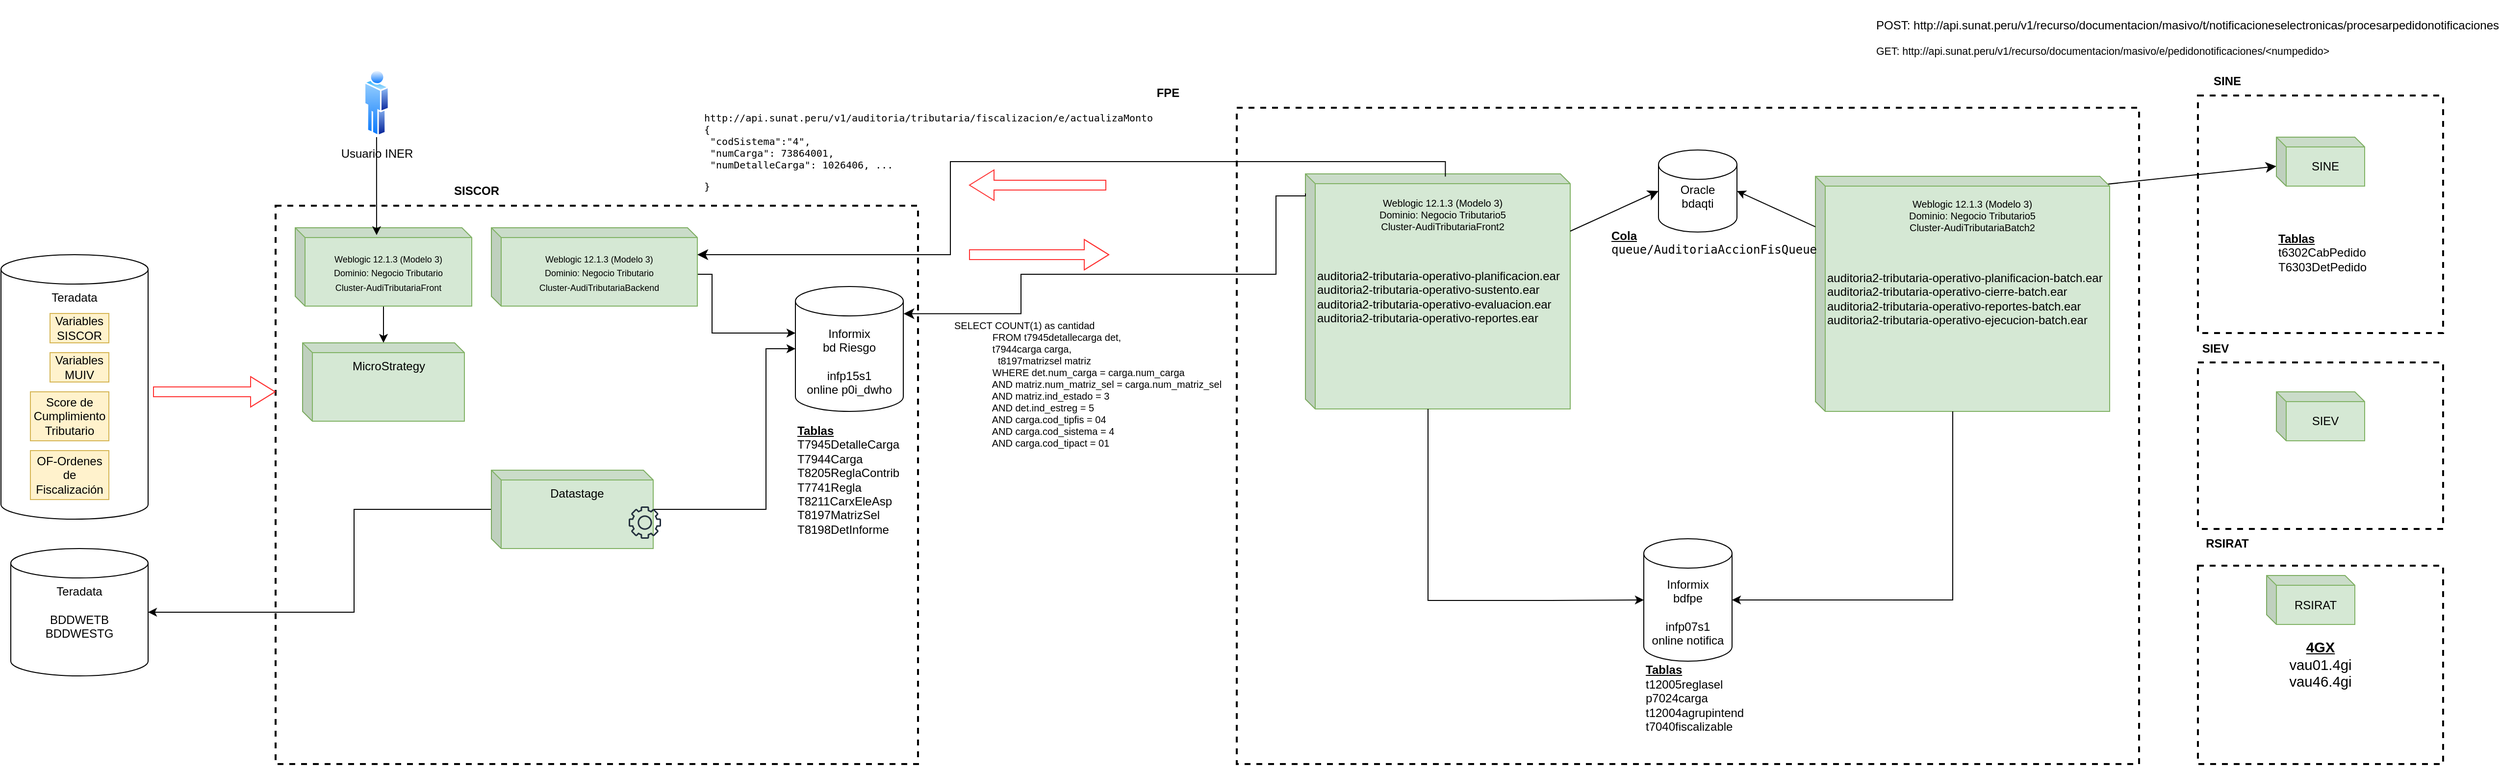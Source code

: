 <mxfile version="24.4.8" type="github">
  <diagram name="Página-1" id="nPnS-npcXqcOk9-AM_7p">
    <mxGraphModel dx="2501" dy="1933" grid="1" gridSize="10" guides="1" tooltips="1" connect="1" arrows="1" fold="1" page="1" pageScale="1" pageWidth="827" pageHeight="1169" math="0" shadow="0">
      <root>
        <mxCell id="0" />
        <mxCell id="1" parent="0" />
        <mxCell id="e_DzQCpD5upc4EDRTpxR-34" value="" style="rounded=0;whiteSpace=wrap;html=1;dashed=1;fillColor=none;strokeWidth=2;" parent="1" vertex="1">
          <mxGeometry x="1100" y="-210" width="920" height="670" as="geometry" />
        </mxCell>
        <mxCell id="hk-cd0pmr9pBPQPgSmE_-25" value="&lt;pre style=&quot;font-size: 10px;&quot; class=&quot;code highlight&quot; lang=&quot;java&quot;&gt;&lt;span style=&quot;font-size: 10px;&quot; id=&quot;LC620&quot; class=&quot;line&quot; lang=&quot;java&quot;&gt;&lt;span style=&quot;font-size: 10px;&quot; class=&quot;cm&quot;&gt;http://api.sunat.peru/v1/auditoria/tributaria/fiscalizacion/e/actualizaMonto&lt;/span&gt;&lt;/span&gt;&lt;br style=&quot;font-size: 10px;&quot;&gt;&lt;span style=&quot;font-size: 10px;&quot; id=&quot;LC623&quot; class=&quot;line&quot; lang=&quot;java&quot;&gt;&lt;span style=&quot;font-size: 10px;&quot; class=&quot;cm&quot;&gt;{&lt;/span&gt;&lt;/span&gt;&lt;br style=&quot;font-size: 10px;&quot;&gt;&lt;span style=&quot;font-size: 10px;&quot; id=&quot;LC624&quot; class=&quot;line&quot; lang=&quot;java&quot;&gt;&lt;span style=&quot;font-size: 10px;&quot; class=&quot;cm&quot;&gt; &quot;codSistema&quot;:&quot;4&quot;,&lt;/span&gt;&lt;/span&gt;&lt;br style=&quot;font-size: 10px;&quot;&gt;&lt;span style=&quot;font-size: 10px;&quot; id=&quot;LC625&quot; class=&quot;line&quot; lang=&quot;java&quot;&gt;&lt;span style=&quot;font-size: 10px;&quot; class=&quot;cm&quot;&gt; &quot;numCarga&quot;: 73864001,&lt;/span&gt;&lt;/span&gt;&lt;br style=&quot;font-size: 10px;&quot;&gt;&lt;span style=&quot;font-size: 10px;&quot; id=&quot;LC626&quot; class=&quot;line&quot; lang=&quot;java&quot;&gt;&lt;span style=&quot;font-size: 10px;&quot; class=&quot;cm&quot;&gt; &quot;numDetalleCarga&quot;: 1026406, ...&lt;/span&gt;&lt;/span&gt;&lt;/pre&gt;&lt;pre style=&quot;font-size: 10px;&quot; class=&quot;code highlight&quot; lang=&quot;java&quot;&gt;}&lt;/pre&gt;&lt;pre style=&quot;font-size: 10px;&quot; class=&quot;code highlight&quot; lang=&quot;java&quot;&gt;&lt;br style=&quot;font-size: 10px;&quot;&gt;&lt;/pre&gt;" style="text;whiteSpace=wrap;html=1;fontSize=10;" parent="1" vertex="1">
          <mxGeometry x="555" y="-222.5" width="515" height="105" as="geometry" />
        </mxCell>
        <mxCell id="hk-cd0pmr9pBPQPgSmE_-14" value="" style="rounded=0;whiteSpace=wrap;html=1;dashed=1;fillColor=none;strokeWidth=2;" parent="1" vertex="1">
          <mxGeometry x="2080" y="-222.5" width="250" height="242.5" as="geometry" />
        </mxCell>
        <mxCell id="geifvfFEWeNei55oTGaf-37" value="" style="rounded=0;whiteSpace=wrap;html=1;dashed=1;fillColor=none;strokeWidth=2;" parent="1" vertex="1">
          <mxGeometry x="120" y="-110" width="655" height="570" as="geometry" />
        </mxCell>
        <mxCell id="geifvfFEWeNei55oTGaf-1" value="Teradata" style="shape=cylinder3;whiteSpace=wrap;html=1;boundedLbl=1;backgroundOutline=1;size=15;verticalAlign=top;" parent="1" vertex="1">
          <mxGeometry x="-160" y="-60" width="150" height="270" as="geometry" />
        </mxCell>
        <mxCell id="geifvfFEWeNei55oTGaf-2" value="Variables SISCOR" style="text;strokeColor=#d6b656;align=center;fillColor=#fff2cc;html=1;verticalAlign=middle;whiteSpace=wrap;rounded=0;" parent="1" vertex="1">
          <mxGeometry x="-110" width="60" height="30" as="geometry" />
        </mxCell>
        <mxCell id="geifvfFEWeNei55oTGaf-3" value="Variables MUIV" style="text;strokeColor=#d6b656;align=center;fillColor=#fff2cc;html=1;verticalAlign=middle;whiteSpace=wrap;rounded=0;" parent="1" vertex="1">
          <mxGeometry x="-110" y="40" width="60" height="30" as="geometry" />
        </mxCell>
        <mxCell id="geifvfFEWeNei55oTGaf-4" value="Score de Cumplimiento Tributario" style="text;strokeColor=#d6b656;align=center;fillColor=#fff2cc;html=1;verticalAlign=middle;whiteSpace=wrap;rounded=0;" parent="1" vertex="1">
          <mxGeometry x="-130" y="80" width="80" height="50" as="geometry" />
        </mxCell>
        <mxCell id="geifvfFEWeNei55oTGaf-21" value="OF-Ordenes de Fiscalización" style="text;strokeColor=#d6b656;align=center;fillColor=#fff2cc;html=1;verticalAlign=middle;whiteSpace=wrap;rounded=0;" parent="1" vertex="1">
          <mxGeometry x="-130" y="140" width="80" height="50" as="geometry" />
        </mxCell>
        <mxCell id="e_DzQCpD5upc4EDRTpxR-9" style="edgeStyle=orthogonalEdgeStyle;rounded=0;orthogonalLoop=1;jettySize=auto;html=1;" parent="1" source="e_DzQCpD5upc4EDRTpxR-1" target="e_DzQCpD5upc4EDRTpxR-4" edge="1">
          <mxGeometry relative="1" as="geometry">
            <Array as="points">
              <mxPoint x="565" y="-40" />
              <mxPoint x="565" y="20" />
            </Array>
          </mxGeometry>
        </mxCell>
        <mxCell id="e_DzQCpD5upc4EDRTpxR-1" value="&lt;span style=&quot;font-size: 9px;&quot;&gt;Weblogic 12.1.3 (Modelo 3)&lt;/span&gt;&lt;br style=&quot;font-size: 9px;&quot;&gt;&lt;span style=&quot;font-size: 9px;&quot;&gt;Dominio: Negocio Tributario&lt;/span&gt;&lt;br style=&quot;font-size: 9px;&quot;&gt;&lt;span style=&quot;font-size: 9px;&quot;&gt;Cluster-AudiTributariaBackend&lt;/span&gt;" style="shape=cube;whiteSpace=wrap;html=1;boundedLbl=1;backgroundOutline=1;darkOpacity=0.05;darkOpacity2=0.1;size=10;fillColor=#d5e8d4;strokeColor=#82b366;" parent="1" vertex="1">
          <mxGeometry x="340" y="-87.5" width="210" height="80" as="geometry" />
        </mxCell>
        <mxCell id="e_DzQCpD5upc4EDRTpxR-2" value="&lt;b&gt;SISCOR&lt;/b&gt;" style="text;strokeColor=none;align=center;fillColor=none;html=1;verticalAlign=middle;whiteSpace=wrap;rounded=0;" parent="1" vertex="1">
          <mxGeometry x="295" y="-140" width="60" height="30" as="geometry" />
        </mxCell>
        <mxCell id="e_DzQCpD5upc4EDRTpxR-4" value="Informix&lt;br&gt;bd Riesgo&lt;br&gt;&lt;br&gt;infp15s1&lt;br&gt;online p0i_dwho" style="shape=cylinder3;whiteSpace=wrap;html=1;boundedLbl=1;backgroundOutline=1;size=15;" parent="1" vertex="1">
          <mxGeometry x="650" y="-27.5" width="110" height="127.5" as="geometry" />
        </mxCell>
        <mxCell id="e_DzQCpD5upc4EDRTpxR-10" style="edgeStyle=orthogonalEdgeStyle;rounded=0;orthogonalLoop=1;jettySize=auto;html=1;" parent="1" source="e_DzQCpD5upc4EDRTpxR-6" target="e_DzQCpD5upc4EDRTpxR-8" edge="1">
          <mxGeometry relative="1" as="geometry">
            <Array as="points">
              <mxPoint x="200" y="200" />
              <mxPoint x="200" y="305" />
            </Array>
          </mxGeometry>
        </mxCell>
        <mxCell id="e_DzQCpD5upc4EDRTpxR-11" style="edgeStyle=orthogonalEdgeStyle;rounded=0;orthogonalLoop=1;jettySize=auto;html=1;" parent="1" source="e_DzQCpD5upc4EDRTpxR-6" target="e_DzQCpD5upc4EDRTpxR-4" edge="1">
          <mxGeometry relative="1" as="geometry">
            <Array as="points">
              <mxPoint x="620" y="200" />
              <mxPoint x="620" y="36" />
            </Array>
          </mxGeometry>
        </mxCell>
        <mxCell id="e_DzQCpD5upc4EDRTpxR-6" value="Datastage&lt;br&gt;" style="shape=cube;whiteSpace=wrap;html=1;boundedLbl=1;backgroundOutline=1;darkOpacity=0.05;darkOpacity2=0.1;size=10;fillColor=#d5e8d4;strokeColor=#82b366;verticalAlign=top;" parent="1" vertex="1">
          <mxGeometry x="340" y="160" width="165" height="80" as="geometry" />
        </mxCell>
        <mxCell id="e_DzQCpD5upc4EDRTpxR-7" value="" style="sketch=0;outlineConnect=0;fontColor=#232F3E;gradientColor=none;fillColor=#232F3D;strokeColor=none;dashed=0;verticalLabelPosition=bottom;verticalAlign=top;align=center;html=1;fontSize=12;fontStyle=0;aspect=fixed;pointerEvents=1;shape=mxgraph.aws4.gear;" parent="1" vertex="1">
          <mxGeometry x="480" y="197" width="33" height="33" as="geometry" />
        </mxCell>
        <mxCell id="e_DzQCpD5upc4EDRTpxR-8" value="Teradata&lt;br&gt;&lt;br&gt;BDDWETB&lt;br&gt;BDDWESTG" style="shape=cylinder3;whiteSpace=wrap;html=1;boundedLbl=1;backgroundOutline=1;size=15;verticalAlign=top;" parent="1" vertex="1">
          <mxGeometry x="-150" y="240" width="140" height="130" as="geometry" />
        </mxCell>
        <mxCell id="e_DzQCpD5upc4EDRTpxR-35" value="&lt;b&gt;FPE&lt;/b&gt;" style="text;strokeColor=none;align=center;fillColor=none;html=1;verticalAlign=middle;whiteSpace=wrap;rounded=0;" parent="1" vertex="1">
          <mxGeometry x="1000" y="-240" width="60" height="30" as="geometry" />
        </mxCell>
        <mxCell id="hk-cd0pmr9pBPQPgSmE_-13" style="edgeStyle=none;curved=1;rounded=0;orthogonalLoop=1;jettySize=auto;html=1;fontSize=12;startSize=8;endSize=8;exitX=0;exitY=0;exitDx=90;exitDy=30;exitPerimeter=0;" parent="1" source="eqh-2XdD3VAzymMcWl3K-2" target="hk-cd0pmr9pBPQPgSmE_-12" edge="1">
          <mxGeometry relative="1" as="geometry" />
        </mxCell>
        <mxCell id="hk-cd0pmr9pBPQPgSmE_-1" value="&lt;div style=&quot;&quot;&gt;&lt;font style=&quot;font-size: 12px;&quot;&gt;auditoria2-tributaria-operativo-planificacion.ear&lt;/font&gt;&lt;/div&gt;&lt;div style=&quot;&quot;&gt;&lt;font style=&quot;font-size: 12px;&quot;&gt;auditoria2-tributaria-operativo-sustento.ear&lt;/font&gt;&lt;/div&gt;&lt;div style=&quot;&quot;&gt;&lt;font style=&quot;font-size: 12px;&quot;&gt;auditoria2-tributaria-operativo-evaluacion.ear&lt;/font&gt;&lt;/div&gt;&lt;div style=&quot;&quot;&gt;auditoria2-tributaria-operativo-reportes.ear&lt;br&gt;&lt;/div&gt;" style="shape=cube;whiteSpace=wrap;html=1;boundedLbl=1;backgroundOutline=1;darkOpacity=0.05;darkOpacity2=0.1;size=10;fillColor=#d5e8d4;strokeColor=#82b366;align=left;" parent="1" vertex="1">
          <mxGeometry x="1170" y="-142.5" width="270" height="240" as="geometry" />
        </mxCell>
        <mxCell id="hk-cd0pmr9pBPQPgSmE_-20" style="edgeStyle=none;curved=1;rounded=0;orthogonalLoop=1;jettySize=auto;html=1;fontSize=12;startSize=8;endSize=8;entryX=0;entryY=0.5;entryDx=0;entryDy=0;entryPerimeter=0;" parent="1" source="hk-cd0pmr9pBPQPgSmE_-1" target="hk-cd0pmr9pBPQPgSmE_-18" edge="1">
          <mxGeometry relative="1" as="geometry" />
        </mxCell>
        <mxCell id="hk-cd0pmr9pBPQPgSmE_-2" value="&lt;font style=&quot;font-size: 10px;&quot;&gt;Weblogic 12.1.3 (Modelo 3)&lt;br style=&quot;&quot;&gt;Dominio: Negocio Tributario5&lt;br style=&quot;&quot;&gt;Cluster-AudiTributariaFront2&lt;/font&gt;" style="text;strokeColor=none;align=center;fillColor=none;html=1;verticalAlign=middle;whiteSpace=wrap;rounded=0;fontSize=9;" parent="1" vertex="1">
          <mxGeometry x="1230" y="-131.25" width="160" height="60" as="geometry" />
        </mxCell>
        <mxCell id="hk-cd0pmr9pBPQPgSmE_-3" value="" style="edgeStyle=orthogonalEdgeStyle;orthogonalLoop=1;jettySize=auto;html=1;rounded=0;fontSize=12;startSize=8;endSize=8;exitX=0;exitY=0;exitDx=0;exitDy=20;exitPerimeter=0;entryX=1.002;entryY=0.218;entryDx=0;entryDy=0;entryPerimeter=0;" parent="1" source="hk-cd0pmr9pBPQPgSmE_-1" target="e_DzQCpD5upc4EDRTpxR-4" edge="1">
          <mxGeometry width="120" relative="1" as="geometry">
            <mxPoint x="1130" y="-10" as="sourcePoint" />
            <mxPoint x="1250" y="-10" as="targetPoint" />
            <Array as="points">
              <mxPoint x="1140" y="-120" />
              <mxPoint x="1140" y="-40" />
              <mxPoint x="880" y="-40" />
              <mxPoint x="880" />
            </Array>
          </mxGeometry>
        </mxCell>
        <mxCell id="hk-cd0pmr9pBPQPgSmE_-7" value="Informix&lt;br&gt;bdfpe&lt;br&gt;&lt;br&gt;infp07s1&lt;br&gt;online notifica" style="shape=cylinder3;whiteSpace=wrap;html=1;boundedLbl=1;backgroundOutline=1;size=15;" parent="1" vertex="1">
          <mxGeometry x="1515" y="230" width="90" height="125" as="geometry" />
        </mxCell>
        <mxCell id="hk-cd0pmr9pBPQPgSmE_-9" value="&lt;u&gt;&lt;b&gt;Tablas&lt;/b&gt;&lt;/u&gt;&lt;br&gt;&lt;div&gt;&lt;div&gt;T7945DetalleCarga&lt;/div&gt;&lt;div&gt;T7944Carga&lt;/div&gt;&lt;div&gt;T8205ReglaContrib&lt;/div&gt;&lt;div&gt;T7741Regla&lt;/div&gt;&lt;div&gt;T8211CarxEleAsp&lt;/div&gt;&lt;div&gt;T8197MatrizSel&lt;/div&gt;&lt;div&gt;T8198DetInforme&lt;/div&gt;&lt;/div&gt;" style="text;strokeColor=none;align=left;fillColor=none;html=1;verticalAlign=middle;whiteSpace=wrap;rounded=0;" parent="1" vertex="1">
          <mxGeometry x="650" y="100" width="110" height="140" as="geometry" />
        </mxCell>
        <mxCell id="hk-cd0pmr9pBPQPgSmE_-11" value="&lt;u&gt;&lt;b&gt;Tablas&lt;/b&gt;&lt;/u&gt;&lt;br&gt;&lt;div&gt;t6302CabPedido&lt;/div&gt;&lt;div&gt;T6303DetPedido&lt;/div&gt;" style="text;strokeColor=none;align=left;fillColor=none;html=1;verticalAlign=middle;whiteSpace=wrap;rounded=0;" parent="1" vertex="1">
          <mxGeometry x="2160" y="-105" width="130" height="85" as="geometry" />
        </mxCell>
        <mxCell id="hk-cd0pmr9pBPQPgSmE_-12" value="SINE" style="shape=cube;whiteSpace=wrap;html=1;boundedLbl=1;backgroundOutline=1;darkOpacity=0.05;darkOpacity2=0.1;size=10;fillColor=#d5e8d4;strokeColor=#82b366;" parent="1" vertex="1">
          <mxGeometry x="2160" y="-180" width="90" height="50" as="geometry" />
        </mxCell>
        <mxCell id="hk-cd0pmr9pBPQPgSmE_-15" value="&lt;b&gt;SINE&lt;/b&gt;" style="text;strokeColor=none;align=center;fillColor=none;html=1;verticalAlign=middle;whiteSpace=wrap;rounded=0;" parent="1" vertex="1">
          <mxGeometry x="2080" y="-252.5" width="60" height="30" as="geometry" />
        </mxCell>
        <mxCell id="hk-cd0pmr9pBPQPgSmE_-16" style="edgeStyle=none;curved=1;rounded=0;orthogonalLoop=1;jettySize=auto;html=1;exitX=0.5;exitY=0;exitDx=0;exitDy=0;fontSize=12;startSize=8;endSize=8;" parent="1" source="hk-cd0pmr9pBPQPgSmE_-15" target="hk-cd0pmr9pBPQPgSmE_-15" edge="1">
          <mxGeometry relative="1" as="geometry" />
        </mxCell>
        <mxCell id="hk-cd0pmr9pBPQPgSmE_-18" value="Oracle&lt;br&gt;bdaqti&lt;br&gt;&lt;div&gt;&lt;br/&gt;&lt;/div&gt;" style="shape=cylinder3;whiteSpace=wrap;html=1;boundedLbl=1;backgroundOutline=1;size=15;" parent="1" vertex="1">
          <mxGeometry x="1530" y="-166.87" width="80" height="83.75" as="geometry" />
        </mxCell>
        <mxCell id="hk-cd0pmr9pBPQPgSmE_-19" value="SELECT COUNT(1) as cantidad&#xa;              FROM t7945detallecarga det,&#xa;              t7944carga carga,&#xa;                t8197matrizsel matriz&#xa;              WHERE det.num_carga = carga.num_carga&#xa;              AND matriz.num_matriz_sel = carga.num_matriz_sel&#xa;              AND matriz.ind_estado = 3&#xa;              AND det.ind_estreg = 5&#xa;              AND carga.cod_tipfis = 04&#xa;              AND carga.cod_sistema = 4&#xa;              AND carga.cod_tipact = 01" style="text;whiteSpace=wrap;fontSize=10;" parent="1" vertex="1">
          <mxGeometry x="810" width="280" height="170" as="geometry" />
        </mxCell>
        <mxCell id="hk-cd0pmr9pBPQPgSmE_-21" value="" style="shape=flexArrow;endArrow=classic;html=1;rounded=0;fontSize=12;startSize=8;endSize=8;curved=1;fontColor=#FF3333;labelBorderColor=#FF3333;labelBackgroundColor=#FF3333;strokeColor=#FF3333;" parent="1" edge="1">
          <mxGeometry width="50" height="50" relative="1" as="geometry">
            <mxPoint x="-5" y="80" as="sourcePoint" />
            <mxPoint x="120" y="80" as="targetPoint" />
            <Array as="points">
              <mxPoint x="35" y="80" />
            </Array>
          </mxGeometry>
        </mxCell>
        <mxCell id="hk-cd0pmr9pBPQPgSmE_-22" value="" style="shape=flexArrow;endArrow=classic;html=1;rounded=0;fontSize=12;startSize=8;endSize=8;curved=1;strokeColor=#FF3333;" parent="1" edge="1">
          <mxGeometry width="50" height="50" relative="1" as="geometry">
            <mxPoint x="967" y="-131" as="sourcePoint" />
            <mxPoint x="827" y="-131" as="targetPoint" />
            <Array as="points" />
          </mxGeometry>
        </mxCell>
        <mxCell id="hk-cd0pmr9pBPQPgSmE_-24" style="edgeStyle=orthogonalEdgeStyle;rounded=0;orthogonalLoop=1;jettySize=auto;html=1;fontSize=12;startSize=8;endSize=8;" parent="1" target="e_DzQCpD5upc4EDRTpxR-1" edge="1">
          <mxGeometry relative="1" as="geometry">
            <Array as="points">
              <mxPoint x="1313" y="-155" />
              <mxPoint x="808" y="-155" />
              <mxPoint x="808" y="-60" />
            </Array>
            <mxPoint x="1312.7" y="-139.7" as="sourcePoint" />
            <mxPoint x="570.01" y="-60.0" as="targetPoint" />
          </mxGeometry>
        </mxCell>
        <mxCell id="hk-cd0pmr9pBPQPgSmE_-26" value="&lt;u&gt;&lt;b&gt;Tablas&lt;/b&gt;&lt;/u&gt;&lt;br&gt;&lt;div&gt;&lt;div&gt;t12005reglasel&lt;/div&gt;&lt;div&gt;p7024carga&lt;/div&gt;&lt;div&gt;t12004agrupintend&lt;/div&gt;&lt;div&gt;t7040fiscalizable&lt;/div&gt;&lt;/div&gt;&lt;div&gt;&lt;br&gt;&lt;/div&gt;" style="text;strokeColor=none;align=left;fillColor=none;html=1;verticalAlign=middle;whiteSpace=wrap;rounded=0;" parent="1" vertex="1">
          <mxGeometry x="1515" y="355" width="110" height="90" as="geometry" />
        </mxCell>
        <mxCell id="hk-cd0pmr9pBPQPgSmE_-29" value="" style="shape=flexArrow;endArrow=classic;html=1;rounded=0;fontSize=12;startSize=8;endSize=8;curved=1;fontColor=#FF3333;labelBorderColor=#FF3333;labelBackgroundColor=#FF3333;strokeColor=#FF3333;" parent="1" edge="1">
          <mxGeometry width="50" height="50" relative="1" as="geometry">
            <mxPoint x="827" y="-60" as="sourcePoint" />
            <mxPoint x="970" y="-60" as="targetPoint" />
            <Array as="points">
              <mxPoint x="867" y="-60" />
            </Array>
          </mxGeometry>
        </mxCell>
        <mxCell id="eqh-2XdD3VAzymMcWl3K-2" value="&lt;div&gt;&lt;div&gt;&lt;font style=&quot;font-size: 12px;&quot;&gt;auditoria2-tributaria-operativo-planificacion-batch.ear&lt;/font&gt;&lt;/div&gt;&lt;div&gt;&lt;font style=&quot;font-size: 12px;&quot;&gt;auditoria2-tributaria-operativo-cierre-batch.ear&lt;/font&gt;&lt;/div&gt;&lt;div&gt;&lt;font style=&quot;font-size: 12px;&quot;&gt;auditoria2-tributaria-operativo-reportes-batch.ear&amp;nbsp;&lt;/font&gt;&lt;/div&gt;&lt;div&gt;&lt;font style=&quot;font-size: 12px;&quot;&gt;auditoria2-tributaria-operativo-ejecucion-batch.ear&lt;/font&gt;&lt;/div&gt;&lt;/div&gt;" style="shape=cube;whiteSpace=wrap;html=1;boundedLbl=1;backgroundOutline=1;darkOpacity=0.05;darkOpacity2=0.1;size=10;fillColor=#d5e8d4;strokeColor=#82b366;align=left;" vertex="1" parent="1">
          <mxGeometry x="1690" y="-140" width="300" height="240" as="geometry" />
        </mxCell>
        <mxCell id="eqh-2XdD3VAzymMcWl3K-3" value="&lt;font style=&quot;font-size: 10px;&quot;&gt;Weblogic 12.1.3 (Modelo 3)&lt;br style=&quot;&quot;&gt;Dominio: Negocio Tributario5&lt;br style=&quot;&quot;&gt;Cluster-AudiTributariaBatch2&lt;/font&gt;" style="text;strokeColor=none;align=center;fillColor=none;html=1;verticalAlign=middle;whiteSpace=wrap;rounded=0;fontSize=9;" vertex="1" parent="1">
          <mxGeometry x="1760" y="-130" width="180" height="60" as="geometry" />
        </mxCell>
        <mxCell id="eqh-2XdD3VAzymMcWl3K-4" style="rounded=0;orthogonalLoop=1;jettySize=auto;html=1;entryX=1;entryY=0.5;entryDx=0;entryDy=0;entryPerimeter=0;" edge="1" parent="1" source="eqh-2XdD3VAzymMcWl3K-2" target="hk-cd0pmr9pBPQPgSmE_-18">
          <mxGeometry relative="1" as="geometry" />
        </mxCell>
        <mxCell id="eqh-2XdD3VAzymMcWl3K-5" style="edgeStyle=orthogonalEdgeStyle;rounded=0;orthogonalLoop=1;jettySize=auto;html=1;entryX=0;entryY=0.5;entryDx=0;entryDy=0;entryPerimeter=0;" edge="1" parent="1" source="hk-cd0pmr9pBPQPgSmE_-1" target="hk-cd0pmr9pBPQPgSmE_-7">
          <mxGeometry relative="1" as="geometry">
            <Array as="points">
              <mxPoint x="1295" y="293" />
              <mxPoint x="1420" y="293" />
            </Array>
          </mxGeometry>
        </mxCell>
        <mxCell id="eqh-2XdD3VAzymMcWl3K-6" style="edgeStyle=orthogonalEdgeStyle;rounded=0;orthogonalLoop=1;jettySize=auto;html=1;entryX=1;entryY=0.5;entryDx=0;entryDy=0;entryPerimeter=0;" edge="1" parent="1" source="eqh-2XdD3VAzymMcWl3K-2" target="hk-cd0pmr9pBPQPgSmE_-7">
          <mxGeometry relative="1" as="geometry">
            <Array as="points">
              <mxPoint x="1830" y="293" />
            </Array>
          </mxGeometry>
        </mxCell>
        <mxCell id="eqh-2XdD3VAzymMcWl3K-12" style="edgeStyle=orthogonalEdgeStyle;rounded=0;orthogonalLoop=1;jettySize=auto;html=1;" edge="1" parent="1" source="eqh-2XdD3VAzymMcWl3K-7" target="eqh-2XdD3VAzymMcWl3K-11">
          <mxGeometry relative="1" as="geometry" />
        </mxCell>
        <mxCell id="eqh-2XdD3VAzymMcWl3K-7" value="&lt;span style=&quot;font-size: 9px;&quot;&gt;Weblogic 12.1.3 (Modelo 3)&lt;/span&gt;&lt;br style=&quot;font-size: 9px;&quot;&gt;&lt;span style=&quot;font-size: 9px;&quot;&gt;Dominio: Negocio Tributario&lt;/span&gt;&lt;br style=&quot;font-size: 9px;&quot;&gt;&lt;span style=&quot;font-size: 9px;&quot;&gt;Cluster-AudiTributariaFront&lt;/span&gt;" style="shape=cube;whiteSpace=wrap;html=1;boundedLbl=1;backgroundOutline=1;darkOpacity=0.05;darkOpacity2=0.1;size=10;fillColor=#d5e8d4;strokeColor=#82b366;" vertex="1" parent="1">
          <mxGeometry x="140" y="-87.5" width="180" height="80" as="geometry" />
        </mxCell>
        <mxCell id="eqh-2XdD3VAzymMcWl3K-9" value="Usuario INER" style="image;aspect=fixed;perimeter=ellipsePerimeter;html=1;align=center;shadow=0;dashed=0;spacingTop=3;image=img/lib/active_directory/user.svg;" vertex="1" parent="1">
          <mxGeometry x="210" y="-250" width="25.9" height="70" as="geometry" />
        </mxCell>
        <mxCell id="eqh-2XdD3VAzymMcWl3K-10" style="edgeStyle=orthogonalEdgeStyle;rounded=0;orthogonalLoop=1;jettySize=auto;html=1;entryX=0.461;entryY=0.094;entryDx=0;entryDy=0;entryPerimeter=0;" edge="1" parent="1" source="eqh-2XdD3VAzymMcWl3K-9" target="eqh-2XdD3VAzymMcWl3K-7">
          <mxGeometry relative="1" as="geometry" />
        </mxCell>
        <mxCell id="eqh-2XdD3VAzymMcWl3K-11" value="MicroStrategy" style="shape=cube;whiteSpace=wrap;html=1;boundedLbl=1;backgroundOutline=1;darkOpacity=0.05;darkOpacity2=0.1;size=10;fillColor=#d5e8d4;strokeColor=#82b366;verticalAlign=top;" vertex="1" parent="1">
          <mxGeometry x="147.5" y="30" width="165" height="80" as="geometry" />
        </mxCell>
        <mxCell id="eqh-2XdD3VAzymMcWl3K-13" value="&lt;div&gt;&lt;span style=&quot;font-size:11.0pt;font-family:&lt;br/&gt;&amp;quot;Calibri&amp;quot;,sans-serif;mso-fareast-font-family:Calibri;mso-fareast-theme-font:&lt;br/&gt;minor-latin;mso-ansi-language:#580A;mso-fareast-language:EN-US;mso-bidi-language:&lt;br/&gt;AR-SA&quot; lang=&quot;es-419&quot;&gt;&lt;b&gt;&lt;u&gt;4GX&lt;/u&gt;&lt;/b&gt;&lt;/span&gt;&lt;/div&gt;&lt;span style=&quot;font-size:11.0pt;font-family:&lt;br/&gt;&amp;quot;Calibri&amp;quot;,sans-serif;mso-fareast-font-family:Calibri;mso-fareast-theme-font:&lt;br/&gt;minor-latin;mso-ansi-language:#580A;mso-fareast-language:EN-US;mso-bidi-language:&lt;br/&gt;AR-SA&quot; lang=&quot;es-419&quot;&gt;vau01.4gi&lt;/span&gt;&lt;div&gt;&lt;span style=&quot;font-size:11.0pt;font-family:&lt;br/&gt;&amp;quot;Calibri&amp;quot;,sans-serif;mso-fareast-font-family:Calibri;mso-fareast-theme-font:&lt;br/&gt;minor-latin;mso-ansi-language:#580A;mso-fareast-language:EN-US;mso-bidi-language:&lt;br/&gt;AR-SA&quot; lang=&quot;es-419&quot;&gt;vau46.4gi&lt;/span&gt;&lt;/div&gt;" style="rounded=0;whiteSpace=wrap;html=1;dashed=1;fillColor=none;strokeWidth=2;" vertex="1" parent="1">
          <mxGeometry x="2080" y="257.5" width="250" height="202.5" as="geometry" />
        </mxCell>
        <mxCell id="eqh-2XdD3VAzymMcWl3K-15" value="RSIRAT" style="shape=cube;whiteSpace=wrap;html=1;boundedLbl=1;backgroundOutline=1;darkOpacity=0.05;darkOpacity2=0.1;size=10;fillColor=#d5e8d4;strokeColor=#82b366;" vertex="1" parent="1">
          <mxGeometry x="2150" y="267.5" width="90" height="50" as="geometry" />
        </mxCell>
        <mxCell id="eqh-2XdD3VAzymMcWl3K-16" value="&lt;b&gt;RSIRAT&lt;/b&gt;" style="text;strokeColor=none;align=center;fillColor=none;html=1;verticalAlign=middle;whiteSpace=wrap;rounded=0;" vertex="1" parent="1">
          <mxGeometry x="2080" y="220" width="60" height="30" as="geometry" />
        </mxCell>
        <mxCell id="eqh-2XdD3VAzymMcWl3K-17" style="edgeStyle=none;curved=1;rounded=0;orthogonalLoop=1;jettySize=auto;html=1;exitX=0.5;exitY=0;exitDx=0;exitDy=0;fontSize=12;startSize=8;endSize=8;" edge="1" parent="1" source="eqh-2XdD3VAzymMcWl3K-16" target="eqh-2XdD3VAzymMcWl3K-16">
          <mxGeometry relative="1" as="geometry" />
        </mxCell>
        <mxCell id="eqh-2XdD3VAzymMcWl3K-18" value="&lt;u&gt;&lt;b&gt;Cola&lt;/b&gt;&lt;/u&gt;&lt;br&gt;&lt;div&gt;&lt;code&gt;queue/AuditoriaAccionFisQueue&lt;/code&gt;&lt;br&gt;&lt;/div&gt;&lt;div&gt;&lt;br&gt;&lt;/div&gt;" style="text;strokeColor=none;align=left;fillColor=none;html=1;verticalAlign=middle;whiteSpace=wrap;rounded=0;" vertex="1" parent="1">
          <mxGeometry x="1480" y="-110" width="200" height="90" as="geometry" />
        </mxCell>
        <mxCell id="eqh-2XdD3VAzymMcWl3K-20" value="" style="rounded=0;whiteSpace=wrap;html=1;dashed=1;fillColor=none;strokeWidth=2;" vertex="1" parent="1">
          <mxGeometry x="2080" y="50" width="250" height="170" as="geometry" />
        </mxCell>
        <mxCell id="eqh-2XdD3VAzymMcWl3K-22" value="SIEV" style="shape=cube;whiteSpace=wrap;html=1;boundedLbl=1;backgroundOutline=1;darkOpacity=0.05;darkOpacity2=0.1;size=10;fillColor=#d5e8d4;strokeColor=#82b366;" vertex="1" parent="1">
          <mxGeometry x="2160" y="80" width="90" height="50" as="geometry" />
        </mxCell>
        <mxCell id="eqh-2XdD3VAzymMcWl3K-23" value="&lt;b&gt;SIEV&lt;/b&gt;" style="text;strokeColor=none;align=center;fillColor=none;html=1;verticalAlign=middle;whiteSpace=wrap;rounded=0;" vertex="1" parent="1">
          <mxGeometry x="2068" y="21.25" width="60" height="30" as="geometry" />
        </mxCell>
        <mxCell id="eqh-2XdD3VAzymMcWl3K-24" style="edgeStyle=none;curved=1;rounded=0;orthogonalLoop=1;jettySize=auto;html=1;exitX=0.5;exitY=0;exitDx=0;exitDy=0;fontSize=12;startSize=8;endSize=8;" edge="1" parent="1" source="eqh-2XdD3VAzymMcWl3K-23" target="eqh-2XdD3VAzymMcWl3K-23">
          <mxGeometry relative="1" as="geometry" />
        </mxCell>
        <UserObject label="&lt;p class=&quot;MsoNormal&quot;&gt;&lt;span lang=&quot;EN-US&quot; style=&quot;mso-ansi-language:EN-US&quot;&gt;POST:&amp;nbsp;&lt;/span&gt;&lt;span style=&quot;background-color: initial;&quot;&gt;http://api.sunat.peru/v1/recurso/documentacion/masivo/t/notificacioneselectronicas/procesarpedidonotificaciones&lt;/span&gt;&lt;/p&gt;&lt;p class=&quot;MsoNormal&quot;&gt;&lt;span style=&quot;font-family: Arial, sans-serif; font-size: 8pt; background-color: initial;&quot;&gt;GET:&amp;nbsp;&lt;/span&gt;&lt;span style=&quot;background-color: initial; font-family: Arial, sans-serif; font-size: 8pt;&quot;&gt;http://api.sunat.peru/v1/recurso/documentacion/masivo/e/pedidonotificaciones/&amp;lt;numpedido&amp;gt;&lt;/span&gt;&lt;/p&gt;" link="&lt;p class=&quot;MsoNormal&quot;&gt;&lt;span lang=&quot;EN-US&quot; style=&quot;mso-ansi-language:EN-US&quot;&gt;POST: http://api.sunat.peru/v1/recurso/documentacion/masivo/t/notificacioneselectronicas/procesarpedidonotificaciones&lt;/span&gt;&lt;/p&gt;&#xa;&#xa;&lt;span lang=&quot;EN-US&quot; style=&quot;font-size:8.0pt;mso-bidi-font-size:11.0pt;line-height:&#xa;115%;font-family:&amp;quot;Arial&amp;quot;,sans-serif;mso-ascii-theme-font:minor-latin;&#xa;mso-fareast-font-family:&amp;quot;Times New Roman&amp;quot;;mso-fareast-theme-font:minor-fareast;&#xa;mso-hansi-theme-font:minor-latin;mso-bidi-font-family:&amp;quot;Times New Roman&amp;quot;;&#xa;mso-bidi-theme-font:minor-bidi;mso-ansi-language:EN-US;mso-fareast-language:&#xa;EN-US;mso-bidi-language:EN-US&quot;&gt;GET:&#xa;http://api.sunat.peru/v1/recurso/documentacion/masivo/e/pedidonotificaciones/&amp;lt;numpedido&amp;gt;&lt;/span&gt;" id="eqh-2XdD3VAzymMcWl3K-25">
          <mxCell style="text;whiteSpace=wrap;html=1;" vertex="1" parent="1">
            <mxGeometry x="1750" y="-320" width="560" height="70" as="geometry" />
          </mxCell>
        </UserObject>
      </root>
    </mxGraphModel>
  </diagram>
</mxfile>
